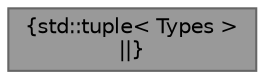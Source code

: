 digraph "std::tuple&lt; Types &gt;"
{
 // LATEX_PDF_SIZE
  bgcolor="transparent";
  edge [fontname=Helvetica,fontsize=10,labelfontname=Helvetica,labelfontsize=10];
  node [fontname=Helvetica,fontsize=10,shape=box,height=0.2,width=0.4];
  Node1 [label="{std::tuple\< Types \>\n||}",height=0.2,width=0.4,color="gray40", fillcolor="grey60", style="filled", fontcolor="black",tooltip=" "];
}
